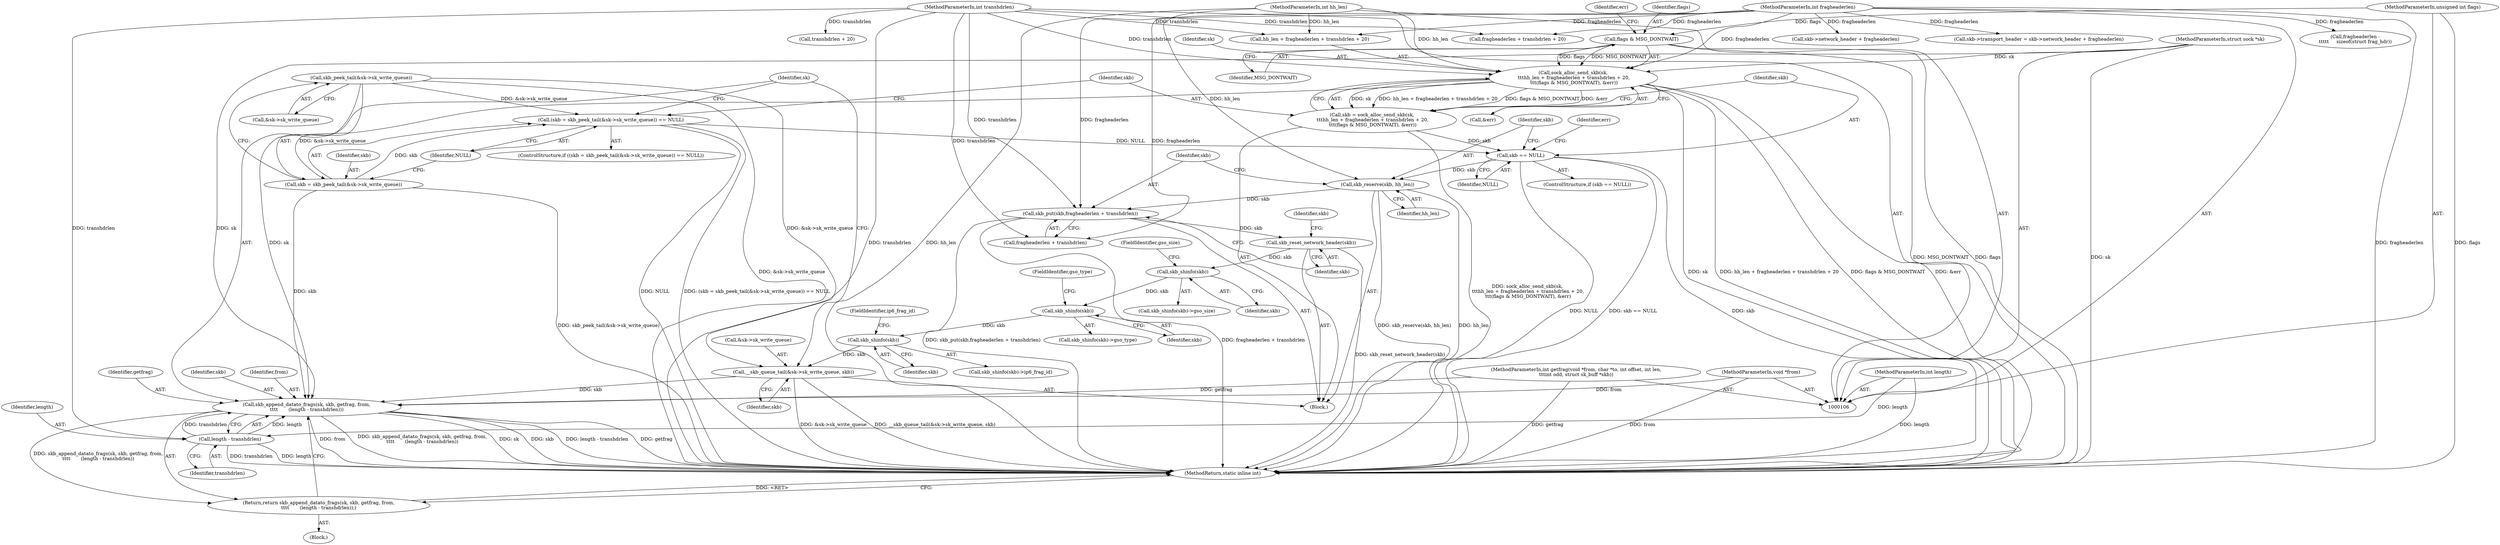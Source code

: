 digraph "0_linux_2811ebac2521ceac84f2bdae402455baa6a7fb47_0@pointer" {
"1000227" [label="(Call,skb_append_datato_frags(sk, skb, getfrag, from,\n\t\t\t\t       (length - transhdrlen)))"];
"1000134" [label="(Call,sock_alloc_send_skb(sk,\n \t\t\thh_len + fragheaderlen + transhdrlen + 20,\n \t\t\t(flags & MSG_DONTWAIT), &err))"];
"1000107" [label="(MethodParameterIn,struct sock *sk)"];
"1000111" [label="(MethodParameterIn,int hh_len)"];
"1000112" [label="(MethodParameterIn,int fragheaderlen)"];
"1000113" [label="(MethodParameterIn,int transhdrlen)"];
"1000143" [label="(Call,flags & MSG_DONTWAIT)"];
"1000115" [label="(MethodParameterIn,unsigned int flags)"];
"1000220" [label="(Call,__skb_queue_tail(&sk->sk_write_queue, skb))"];
"1000124" [label="(Call,skb_peek_tail(&sk->sk_write_queue))"];
"1000214" [label="(Call,skb_shinfo(skb))"];
"1000204" [label="(Call,skb_shinfo(skb))"];
"1000191" [label="(Call,skb_shinfo(skb))"];
"1000162" [label="(Call,skb_reset_network_header(skb))"];
"1000157" [label="(Call,skb_put(skb,fragheaderlen + transhdrlen))"];
"1000154" [label="(Call,skb_reserve(skb, hh_len))"];
"1000149" [label="(Call,skb == NULL)"];
"1000132" [label="(Call,skb = sock_alloc_send_skb(sk,\n \t\t\thh_len + fragheaderlen + transhdrlen + 20,\n \t\t\t(flags & MSG_DONTWAIT), &err))"];
"1000121" [label="(Call,(skb = skb_peek_tail(&sk->sk_write_queue)) == NULL)"];
"1000122" [label="(Call,skb = skb_peek_tail(&sk->sk_write_queue))"];
"1000108" [label="(MethodParameterIn,int getfrag(void *from, char *to, int offset, int len,\n\t\t\tint odd, struct sk_buff *skb))"];
"1000109" [label="(MethodParameterIn,void *from)"];
"1000232" [label="(Call,length - transhdrlen)"];
"1000110" [label="(MethodParameterIn,int length)"];
"1000226" [label="(Return,return skb_append_datato_frags(sk, skb, getfrag, from,\n\t\t\t\t       (length - transhdrlen));)"];
"1000227" [label="(Call,skb_append_datato_frags(sk, skb, getfrag, from,\n\t\t\t\t       (length - transhdrlen)))"];
"1000204" [label="(Call,skb_shinfo(skb))"];
"1000143" [label="(Call,flags & MSG_DONTWAIT)"];
"1000190" [label="(Call,skb_shinfo(skb)->gso_size)"];
"1000133" [label="(Identifier,skb)"];
"1000124" [label="(Call,skb_peek_tail(&sk->sk_write_queue))"];
"1000192" [label="(Identifier,skb)"];
"1000226" [label="(Return,return skb_append_datato_frags(sk, skb, getfrag, from,\n\t\t\t\t       (length - transhdrlen));)"];
"1000156" [label="(Identifier,hh_len)"];
"1000220" [label="(Call,__skb_queue_tail(&sk->sk_write_queue, skb))"];
"1000168" [label="(Call,skb->network_header + fragheaderlen)"];
"1000150" [label="(Identifier,skb)"];
"1000134" [label="(Call,sock_alloc_send_skb(sk,\n \t\t\thh_len + fragheaderlen + transhdrlen + 20,\n \t\t\t(flags & MSG_DONTWAIT), &err))"];
"1000123" [label="(Identifier,skb)"];
"1000203" [label="(Call,skb_shinfo(skb)->gso_type)"];
"1000125" [label="(Call,&sk->sk_write_queue)"];
"1000166" [label="(Identifier,skb)"];
"1000115" [label="(MethodParameterIn,unsigned int flags)"];
"1000155" [label="(Identifier,skb)"];
"1000164" [label="(Call,skb->transport_header = skb->network_header + fragheaderlen)"];
"1000230" [label="(Identifier,getfrag)"];
"1000159" [label="(Call,fragheaderlen + transhdrlen)"];
"1000191" [label="(Call,skb_shinfo(skb))"];
"1000140" [label="(Call,transhdrlen + 20)"];
"1000120" [label="(ControlStructure,if ((skb = skb_peek_tail(&sk->sk_write_queue)) == NULL))"];
"1000110" [label="(MethodParameterIn,int length)"];
"1000162" [label="(Call,skb_reset_network_header(skb))"];
"1000145" [label="(Identifier,MSG_DONTWAIT)"];
"1000129" [label="(Identifier,NULL)"];
"1000234" [label="(Identifier,transhdrlen)"];
"1000138" [label="(Call,fragheaderlen + transhdrlen + 20)"];
"1000157" [label="(Call,skb_put(skb,fragheaderlen + transhdrlen))"];
"1000108" [label="(MethodParameterIn,int getfrag(void *from, char *to, int offset, int len,\n\t\t\tint odd, struct sk_buff *skb))"];
"1000197" [label="(Call,fragheaderlen -\n\t\t\t\t\t     sizeof(struct frag_hdr))"];
"1000214" [label="(Call,skb_shinfo(skb))"];
"1000144" [label="(Identifier,flags)"];
"1000229" [label="(Identifier,skb)"];
"1000130" [label="(Block,)"];
"1000205" [label="(Identifier,skb)"];
"1000117" [label="(Block,)"];
"1000213" [label="(Call,skb_shinfo(skb)->ip6_frag_id)"];
"1000233" [label="(Identifier,length)"];
"1000107" [label="(MethodParameterIn,struct sock *sk)"];
"1000135" [label="(Identifier,sk)"];
"1000146" [label="(Call,&err)"];
"1000112" [label="(MethodParameterIn,int fragheaderlen)"];
"1000111" [label="(MethodParameterIn,int hh_len)"];
"1000235" [label="(MethodReturn,static inline int)"];
"1000231" [label="(Identifier,from)"];
"1000221" [label="(Call,&sk->sk_write_queue)"];
"1000121" [label="(Call,(skb = skb_peek_tail(&sk->sk_write_queue)) == NULL)"];
"1000215" [label="(Identifier,skb)"];
"1000206" [label="(FieldIdentifier,gso_type)"];
"1000158" [label="(Identifier,skb)"];
"1000148" [label="(ControlStructure,if (skb == NULL))"];
"1000228" [label="(Identifier,sk)"];
"1000163" [label="(Identifier,skb)"];
"1000113" [label="(MethodParameterIn,int transhdrlen)"];
"1000149" [label="(Call,skb == NULL)"];
"1000153" [label="(Identifier,err)"];
"1000109" [label="(MethodParameterIn,void *from)"];
"1000132" [label="(Call,skb = sock_alloc_send_skb(sk,\n \t\t\thh_len + fragheaderlen + transhdrlen + 20,\n \t\t\t(flags & MSG_DONTWAIT), &err))"];
"1000232" [label="(Call,length - transhdrlen)"];
"1000154" [label="(Call,skb_reserve(skb, hh_len))"];
"1000122" [label="(Call,skb = skb_peek_tail(&sk->sk_write_queue))"];
"1000225" [label="(Identifier,skb)"];
"1000216" [label="(FieldIdentifier,ip6_frag_id)"];
"1000147" [label="(Identifier,err)"];
"1000193" [label="(FieldIdentifier,gso_size)"];
"1000151" [label="(Identifier,NULL)"];
"1000136" [label="(Call,hh_len + fragheaderlen + transhdrlen + 20)"];
"1000227" -> "1000226"  [label="AST: "];
"1000227" -> "1000232"  [label="CFG: "];
"1000228" -> "1000227"  [label="AST: "];
"1000229" -> "1000227"  [label="AST: "];
"1000230" -> "1000227"  [label="AST: "];
"1000231" -> "1000227"  [label="AST: "];
"1000232" -> "1000227"  [label="AST: "];
"1000226" -> "1000227"  [label="CFG: "];
"1000227" -> "1000235"  [label="DDG: from"];
"1000227" -> "1000235"  [label="DDG: skb_append_datato_frags(sk, skb, getfrag, from,\n\t\t\t\t       (length - transhdrlen))"];
"1000227" -> "1000235"  [label="DDG: sk"];
"1000227" -> "1000235"  [label="DDG: skb"];
"1000227" -> "1000235"  [label="DDG: length - transhdrlen"];
"1000227" -> "1000235"  [label="DDG: getfrag"];
"1000227" -> "1000226"  [label="DDG: skb_append_datato_frags(sk, skb, getfrag, from,\n\t\t\t\t       (length - transhdrlen))"];
"1000134" -> "1000227"  [label="DDG: sk"];
"1000107" -> "1000227"  [label="DDG: sk"];
"1000220" -> "1000227"  [label="DDG: skb"];
"1000122" -> "1000227"  [label="DDG: skb"];
"1000108" -> "1000227"  [label="DDG: getfrag"];
"1000109" -> "1000227"  [label="DDG: from"];
"1000232" -> "1000227"  [label="DDG: length"];
"1000232" -> "1000227"  [label="DDG: transhdrlen"];
"1000134" -> "1000132"  [label="AST: "];
"1000134" -> "1000146"  [label="CFG: "];
"1000135" -> "1000134"  [label="AST: "];
"1000136" -> "1000134"  [label="AST: "];
"1000143" -> "1000134"  [label="AST: "];
"1000146" -> "1000134"  [label="AST: "];
"1000132" -> "1000134"  [label="CFG: "];
"1000134" -> "1000235"  [label="DDG: sk"];
"1000134" -> "1000235"  [label="DDG: hh_len + fragheaderlen + transhdrlen + 20"];
"1000134" -> "1000235"  [label="DDG: flags & MSG_DONTWAIT"];
"1000134" -> "1000235"  [label="DDG: &err"];
"1000134" -> "1000132"  [label="DDG: sk"];
"1000134" -> "1000132"  [label="DDG: hh_len + fragheaderlen + transhdrlen + 20"];
"1000134" -> "1000132"  [label="DDG: flags & MSG_DONTWAIT"];
"1000134" -> "1000132"  [label="DDG: &err"];
"1000107" -> "1000134"  [label="DDG: sk"];
"1000111" -> "1000134"  [label="DDG: hh_len"];
"1000112" -> "1000134"  [label="DDG: fragheaderlen"];
"1000113" -> "1000134"  [label="DDG: transhdrlen"];
"1000143" -> "1000134"  [label="DDG: flags"];
"1000143" -> "1000134"  [label="DDG: MSG_DONTWAIT"];
"1000107" -> "1000106"  [label="AST: "];
"1000107" -> "1000235"  [label="DDG: sk"];
"1000111" -> "1000106"  [label="AST: "];
"1000111" -> "1000235"  [label="DDG: hh_len"];
"1000111" -> "1000136"  [label="DDG: hh_len"];
"1000111" -> "1000154"  [label="DDG: hh_len"];
"1000112" -> "1000106"  [label="AST: "];
"1000112" -> "1000235"  [label="DDG: fragheaderlen"];
"1000112" -> "1000136"  [label="DDG: fragheaderlen"];
"1000112" -> "1000138"  [label="DDG: fragheaderlen"];
"1000112" -> "1000157"  [label="DDG: fragheaderlen"];
"1000112" -> "1000159"  [label="DDG: fragheaderlen"];
"1000112" -> "1000164"  [label="DDG: fragheaderlen"];
"1000112" -> "1000168"  [label="DDG: fragheaderlen"];
"1000112" -> "1000197"  [label="DDG: fragheaderlen"];
"1000113" -> "1000106"  [label="AST: "];
"1000113" -> "1000235"  [label="DDG: transhdrlen"];
"1000113" -> "1000136"  [label="DDG: transhdrlen"];
"1000113" -> "1000138"  [label="DDG: transhdrlen"];
"1000113" -> "1000140"  [label="DDG: transhdrlen"];
"1000113" -> "1000157"  [label="DDG: transhdrlen"];
"1000113" -> "1000159"  [label="DDG: transhdrlen"];
"1000113" -> "1000232"  [label="DDG: transhdrlen"];
"1000143" -> "1000145"  [label="CFG: "];
"1000144" -> "1000143"  [label="AST: "];
"1000145" -> "1000143"  [label="AST: "];
"1000147" -> "1000143"  [label="CFG: "];
"1000143" -> "1000235"  [label="DDG: flags"];
"1000143" -> "1000235"  [label="DDG: MSG_DONTWAIT"];
"1000115" -> "1000143"  [label="DDG: flags"];
"1000115" -> "1000106"  [label="AST: "];
"1000115" -> "1000235"  [label="DDG: flags"];
"1000220" -> "1000130"  [label="AST: "];
"1000220" -> "1000225"  [label="CFG: "];
"1000221" -> "1000220"  [label="AST: "];
"1000225" -> "1000220"  [label="AST: "];
"1000228" -> "1000220"  [label="CFG: "];
"1000220" -> "1000235"  [label="DDG: &sk->sk_write_queue"];
"1000220" -> "1000235"  [label="DDG: __skb_queue_tail(&sk->sk_write_queue, skb)"];
"1000124" -> "1000220"  [label="DDG: &sk->sk_write_queue"];
"1000214" -> "1000220"  [label="DDG: skb"];
"1000124" -> "1000122"  [label="AST: "];
"1000124" -> "1000125"  [label="CFG: "];
"1000125" -> "1000124"  [label="AST: "];
"1000122" -> "1000124"  [label="CFG: "];
"1000124" -> "1000235"  [label="DDG: &sk->sk_write_queue"];
"1000124" -> "1000121"  [label="DDG: &sk->sk_write_queue"];
"1000124" -> "1000122"  [label="DDG: &sk->sk_write_queue"];
"1000214" -> "1000213"  [label="AST: "];
"1000214" -> "1000215"  [label="CFG: "];
"1000215" -> "1000214"  [label="AST: "];
"1000216" -> "1000214"  [label="CFG: "];
"1000204" -> "1000214"  [label="DDG: skb"];
"1000204" -> "1000203"  [label="AST: "];
"1000204" -> "1000205"  [label="CFG: "];
"1000205" -> "1000204"  [label="AST: "];
"1000206" -> "1000204"  [label="CFG: "];
"1000191" -> "1000204"  [label="DDG: skb"];
"1000191" -> "1000190"  [label="AST: "];
"1000191" -> "1000192"  [label="CFG: "];
"1000192" -> "1000191"  [label="AST: "];
"1000193" -> "1000191"  [label="CFG: "];
"1000162" -> "1000191"  [label="DDG: skb"];
"1000162" -> "1000130"  [label="AST: "];
"1000162" -> "1000163"  [label="CFG: "];
"1000163" -> "1000162"  [label="AST: "];
"1000166" -> "1000162"  [label="CFG: "];
"1000162" -> "1000235"  [label="DDG: skb_reset_network_header(skb)"];
"1000157" -> "1000162"  [label="DDG: skb"];
"1000157" -> "1000130"  [label="AST: "];
"1000157" -> "1000159"  [label="CFG: "];
"1000158" -> "1000157"  [label="AST: "];
"1000159" -> "1000157"  [label="AST: "];
"1000163" -> "1000157"  [label="CFG: "];
"1000157" -> "1000235"  [label="DDG: skb_put(skb,fragheaderlen + transhdrlen)"];
"1000157" -> "1000235"  [label="DDG: fragheaderlen + transhdrlen"];
"1000154" -> "1000157"  [label="DDG: skb"];
"1000154" -> "1000130"  [label="AST: "];
"1000154" -> "1000156"  [label="CFG: "];
"1000155" -> "1000154"  [label="AST: "];
"1000156" -> "1000154"  [label="AST: "];
"1000158" -> "1000154"  [label="CFG: "];
"1000154" -> "1000235"  [label="DDG: skb_reserve(skb, hh_len)"];
"1000154" -> "1000235"  [label="DDG: hh_len"];
"1000149" -> "1000154"  [label="DDG: skb"];
"1000149" -> "1000148"  [label="AST: "];
"1000149" -> "1000151"  [label="CFG: "];
"1000150" -> "1000149"  [label="AST: "];
"1000151" -> "1000149"  [label="AST: "];
"1000153" -> "1000149"  [label="CFG: "];
"1000155" -> "1000149"  [label="CFG: "];
"1000149" -> "1000235"  [label="DDG: NULL"];
"1000149" -> "1000235"  [label="DDG: skb == NULL"];
"1000149" -> "1000235"  [label="DDG: skb"];
"1000132" -> "1000149"  [label="DDG: skb"];
"1000121" -> "1000149"  [label="DDG: NULL"];
"1000132" -> "1000130"  [label="AST: "];
"1000133" -> "1000132"  [label="AST: "];
"1000150" -> "1000132"  [label="CFG: "];
"1000132" -> "1000235"  [label="DDG: sock_alloc_send_skb(sk,\n \t\t\thh_len + fragheaderlen + transhdrlen + 20,\n \t\t\t(flags & MSG_DONTWAIT), &err)"];
"1000121" -> "1000120"  [label="AST: "];
"1000121" -> "1000129"  [label="CFG: "];
"1000122" -> "1000121"  [label="AST: "];
"1000129" -> "1000121"  [label="AST: "];
"1000133" -> "1000121"  [label="CFG: "];
"1000228" -> "1000121"  [label="CFG: "];
"1000121" -> "1000235"  [label="DDG: NULL"];
"1000121" -> "1000235"  [label="DDG: (skb = skb_peek_tail(&sk->sk_write_queue)) == NULL"];
"1000122" -> "1000121"  [label="DDG: skb"];
"1000123" -> "1000122"  [label="AST: "];
"1000129" -> "1000122"  [label="CFG: "];
"1000122" -> "1000235"  [label="DDG: skb_peek_tail(&sk->sk_write_queue)"];
"1000108" -> "1000106"  [label="AST: "];
"1000108" -> "1000235"  [label="DDG: getfrag"];
"1000109" -> "1000106"  [label="AST: "];
"1000109" -> "1000235"  [label="DDG: from"];
"1000232" -> "1000234"  [label="CFG: "];
"1000233" -> "1000232"  [label="AST: "];
"1000234" -> "1000232"  [label="AST: "];
"1000232" -> "1000235"  [label="DDG: length"];
"1000232" -> "1000235"  [label="DDG: transhdrlen"];
"1000110" -> "1000232"  [label="DDG: length"];
"1000110" -> "1000106"  [label="AST: "];
"1000110" -> "1000235"  [label="DDG: length"];
"1000226" -> "1000117"  [label="AST: "];
"1000235" -> "1000226"  [label="CFG: "];
"1000226" -> "1000235"  [label="DDG: <RET>"];
}
